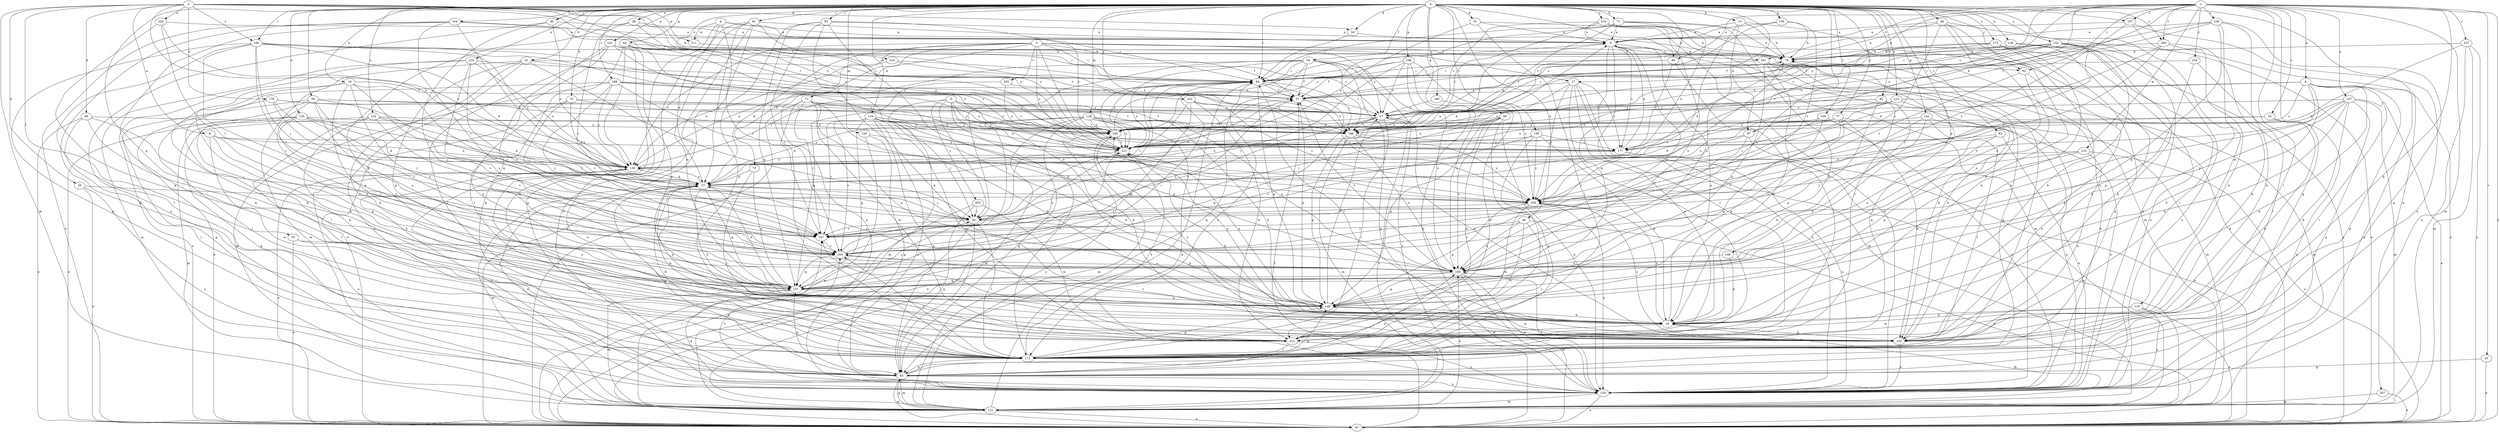 strict digraph  {
0;
1;
2;
3;
4;
5;
6;
8;
9;
15;
16;
17;
18;
20;
25;
27;
31;
32;
34;
35;
36;
37;
39;
40;
42;
44;
47;
48;
50;
54;
55;
57;
60;
64;
65;
70;
71;
72;
73;
74;
77;
81;
83;
84;
85;
90;
92;
93;
97;
102;
107;
111;
116;
118;
119;
120;
121;
122;
124;
128;
129;
135;
137;
139;
141;
142;
146;
148;
149;
156;
157;
158;
159;
164;
165;
167;
168;
175;
176;
177;
186;
190;
195;
200;
201;
202;
203;
204;
207;
210;
211;
212;
213;
216;
220;
221;
222;
224;
230;
232;
234;
235;
237;
239;
0 -> 15  [label=b];
0 -> 16  [label=b];
0 -> 31  [label=d];
0 -> 32  [label=d];
0 -> 34  [label=d];
0 -> 39  [label=e];
0 -> 40  [label=e];
0 -> 42  [label=e];
0 -> 44  [label=e];
0 -> 48  [label=f];
0 -> 50  [label=f];
0 -> 54  [label=f];
0 -> 60  [label=g];
0 -> 64  [label=g];
0 -> 70  [label=h];
0 -> 71  [label=h];
0 -> 77  [label=i];
0 -> 81  [label=i];
0 -> 83  [label=i];
0 -> 84  [label=i];
0 -> 85  [label=j];
0 -> 90  [label=j];
0 -> 92  [label=j];
0 -> 97  [label=k];
0 -> 107  [label=l];
0 -> 116  [label=m];
0 -> 118  [label=m];
0 -> 119  [label=m];
0 -> 120  [label=m];
0 -> 122  [label=n];
0 -> 124  [label=n];
0 -> 128  [label=n];
0 -> 135  [label=o];
0 -> 141  [label=p];
0 -> 142  [label=p];
0 -> 146  [label=p];
0 -> 148  [label=p];
0 -> 156  [label=q];
0 -> 157  [label=q];
0 -> 158  [label=r];
0 -> 159  [label=r];
0 -> 164  [label=r];
0 -> 165  [label=r];
0 -> 168  [label=s];
0 -> 175  [label=s];
0 -> 186  [label=t];
0 -> 190  [label=u];
0 -> 195  [label=u];
0 -> 200  [label=v];
0 -> 207  [label=w];
0 -> 213  [label=x];
0 -> 216  [label=x];
0 -> 222  [label=y];
0 -> 224  [label=y];
0 -> 232  [label=z];
1 -> 6  [label=a];
1 -> 17  [label=b];
1 -> 20  [label=c];
1 -> 25  [label=c];
1 -> 27  [label=c];
1 -> 44  [label=e];
1 -> 47  [label=e];
1 -> 65  [label=g];
1 -> 92  [label=j];
1 -> 97  [label=k];
1 -> 102  [label=k];
1 -> 107  [label=l];
1 -> 111  [label=l];
1 -> 121  [label=m];
1 -> 137  [label=o];
1 -> 186  [label=t];
1 -> 200  [label=v];
1 -> 201  [label=v];
1 -> 210  [label=w];
1 -> 230  [label=y];
1 -> 234  [label=z];
1 -> 235  [label=z];
1 -> 237  [label=z];
2 -> 8  [label=a];
2 -> 17  [label=b];
2 -> 34  [label=d];
2 -> 35  [label=d];
2 -> 36  [label=d];
2 -> 55  [label=f];
2 -> 57  [label=f];
2 -> 121  [label=m];
2 -> 139  [label=o];
2 -> 165  [label=r];
2 -> 176  [label=s];
2 -> 177  [label=s];
2 -> 211  [label=w];
2 -> 220  [label=x];
2 -> 230  [label=y];
3 -> 27  [label=c];
3 -> 37  [label=d];
3 -> 57  [label=f];
3 -> 72  [label=h];
3 -> 73  [label=h];
3 -> 84  [label=i];
3 -> 92  [label=j];
3 -> 129  [label=n];
3 -> 139  [label=o];
3 -> 201  [label=v];
3 -> 202  [label=v];
3 -> 221  [label=x];
3 -> 230  [label=y];
4 -> 9  [label=a];
4 -> 37  [label=d];
4 -> 65  [label=g];
4 -> 84  [label=i];
4 -> 167  [label=r];
4 -> 211  [label=w];
5 -> 27  [label=c];
5 -> 93  [label=j];
5 -> 102  [label=k];
5 -> 111  [label=l];
5 -> 121  [label=m];
5 -> 186  [label=t];
5 -> 203  [label=v];
5 -> 230  [label=y];
5 -> 239  [label=z];
6 -> 18  [label=b];
6 -> 57  [label=f];
6 -> 65  [label=g];
6 -> 111  [label=l];
6 -> 129  [label=n];
6 -> 177  [label=s];
6 -> 186  [label=t];
6 -> 204  [label=v];
6 -> 212  [label=w];
6 -> 230  [label=y];
8 -> 139  [label=o];
8 -> 157  [label=q];
8 -> 204  [label=v];
8 -> 212  [label=w];
8 -> 221  [label=x];
9 -> 74  [label=h];
9 -> 111  [label=l];
9 -> 121  [label=m];
9 -> 157  [label=q];
9 -> 177  [label=s];
9 -> 186  [label=t];
9 -> 195  [label=u];
15 -> 9  [label=a];
15 -> 74  [label=h];
15 -> 121  [label=m];
15 -> 195  [label=u];
15 -> 204  [label=v];
16 -> 57  [label=f];
16 -> 102  [label=k];
16 -> 111  [label=l];
16 -> 157  [label=q];
16 -> 167  [label=r];
16 -> 195  [label=u];
16 -> 204  [label=v];
17 -> 57  [label=f];
17 -> 111  [label=l];
17 -> 121  [label=m];
17 -> 129  [label=n];
17 -> 177  [label=s];
17 -> 212  [label=w];
17 -> 221  [label=x];
17 -> 239  [label=z];
18 -> 9  [label=a];
18 -> 37  [label=d];
18 -> 102  [label=k];
18 -> 121  [label=m];
18 -> 167  [label=r];
18 -> 204  [label=v];
18 -> 212  [label=w];
18 -> 230  [label=y];
18 -> 239  [label=z];
20 -> 47  [label=e];
20 -> 65  [label=g];
25 -> 102  [label=k];
25 -> 129  [label=n];
25 -> 221  [label=x];
25 -> 230  [label=y];
27 -> 74  [label=h];
27 -> 102  [label=k];
27 -> 111  [label=l];
27 -> 157  [label=q];
27 -> 167  [label=r];
27 -> 186  [label=t];
27 -> 230  [label=y];
31 -> 9  [label=a];
31 -> 111  [label=l];
31 -> 129  [label=n];
31 -> 221  [label=x];
32 -> 18  [label=b];
32 -> 27  [label=c];
32 -> 84  [label=i];
32 -> 93  [label=j];
32 -> 121  [label=m];
32 -> 129  [label=n];
32 -> 149  [label=p];
34 -> 74  [label=h];
34 -> 84  [label=i];
35 -> 47  [label=e];
35 -> 129  [label=n];
35 -> 239  [label=z];
36 -> 47  [label=e];
36 -> 111  [label=l];
36 -> 157  [label=q];
36 -> 167  [label=r];
36 -> 230  [label=y];
37 -> 9  [label=a];
37 -> 18  [label=b];
37 -> 57  [label=f];
37 -> 65  [label=g];
37 -> 93  [label=j];
37 -> 121  [label=m];
37 -> 129  [label=n];
37 -> 139  [label=o];
37 -> 157  [label=q];
37 -> 195  [label=u];
37 -> 212  [label=w];
37 -> 239  [label=z];
39 -> 9  [label=a];
39 -> 149  [label=p];
39 -> 167  [label=r];
39 -> 230  [label=y];
40 -> 47  [label=e];
40 -> 111  [label=l];
40 -> 167  [label=r];
40 -> 195  [label=u];
40 -> 204  [label=v];
40 -> 212  [label=w];
42 -> 18  [label=b];
42 -> 27  [label=c];
42 -> 121  [label=m];
42 -> 149  [label=p];
42 -> 186  [label=t];
42 -> 239  [label=z];
44 -> 84  [label=i];
44 -> 111  [label=l];
44 -> 177  [label=s];
47 -> 57  [label=f];
48 -> 9  [label=a];
48 -> 18  [label=b];
48 -> 74  [label=h];
48 -> 102  [label=k];
48 -> 129  [label=n];
48 -> 195  [label=u];
48 -> 239  [label=z];
50 -> 27  [label=c];
50 -> 65  [label=g];
50 -> 93  [label=j];
50 -> 102  [label=k];
50 -> 111  [label=l];
50 -> 186  [label=t];
50 -> 195  [label=u];
50 -> 204  [label=v];
54 -> 47  [label=e];
54 -> 57  [label=f];
54 -> 65  [label=g];
54 -> 84  [label=i];
54 -> 93  [label=j];
54 -> 129  [label=n];
54 -> 139  [label=o];
54 -> 186  [label=t];
54 -> 195  [label=u];
54 -> 221  [label=x];
55 -> 47  [label=e];
55 -> 204  [label=v];
55 -> 212  [label=w];
57 -> 27  [label=c];
57 -> 149  [label=p];
57 -> 186  [label=t];
60 -> 65  [label=g];
60 -> 93  [label=j];
60 -> 129  [label=n];
60 -> 149  [label=p];
60 -> 195  [label=u];
60 -> 212  [label=w];
60 -> 221  [label=x];
60 -> 230  [label=y];
64 -> 74  [label=h];
64 -> 111  [label=l];
64 -> 139  [label=o];
64 -> 149  [label=p];
64 -> 212  [label=w];
64 -> 221  [label=x];
64 -> 230  [label=y];
64 -> 239  [label=z];
65 -> 47  [label=e];
65 -> 93  [label=j];
65 -> 121  [label=m];
65 -> 129  [label=n];
65 -> 149  [label=p];
65 -> 157  [label=q];
65 -> 195  [label=u];
70 -> 27  [label=c];
70 -> 37  [label=d];
70 -> 157  [label=q];
70 -> 167  [label=r];
70 -> 230  [label=y];
71 -> 9  [label=a];
71 -> 18  [label=b];
71 -> 74  [label=h];
71 -> 84  [label=i];
71 -> 139  [label=o];
71 -> 186  [label=t];
71 -> 230  [label=y];
72 -> 18  [label=b];
72 -> 27  [label=c];
72 -> 47  [label=e];
72 -> 111  [label=l];
72 -> 149  [label=p];
72 -> 167  [label=r];
72 -> 177  [label=s];
72 -> 186  [label=t];
72 -> 212  [label=w];
73 -> 37  [label=d];
73 -> 111  [label=l];
73 -> 157  [label=q];
74 -> 84  [label=i];
74 -> 102  [label=k];
74 -> 239  [label=z];
77 -> 37  [label=d];
77 -> 102  [label=k];
77 -> 129  [label=n];
77 -> 149  [label=p];
77 -> 186  [label=t];
77 -> 204  [label=v];
77 -> 230  [label=y];
81 -> 9  [label=a];
81 -> 37  [label=d];
81 -> 47  [label=e];
81 -> 65  [label=g];
81 -> 129  [label=n];
81 -> 157  [label=q];
81 -> 230  [label=y];
83 -> 129  [label=n];
83 -> 149  [label=p];
83 -> 177  [label=s];
83 -> 195  [label=u];
84 -> 57  [label=f];
84 -> 111  [label=l];
84 -> 149  [label=p];
84 -> 167  [label=r];
84 -> 186  [label=t];
84 -> 221  [label=x];
84 -> 239  [label=z];
85 -> 9  [label=a];
85 -> 18  [label=b];
85 -> 102  [label=k];
85 -> 111  [label=l];
85 -> 157  [label=q];
85 -> 204  [label=v];
85 -> 230  [label=y];
90 -> 9  [label=a];
90 -> 129  [label=n];
90 -> 139  [label=o];
90 -> 204  [label=v];
92 -> 102  [label=k];
92 -> 195  [label=u];
92 -> 239  [label=z];
93 -> 47  [label=e];
93 -> 84  [label=i];
93 -> 111  [label=l];
93 -> 149  [label=p];
93 -> 167  [label=r];
97 -> 47  [label=e];
97 -> 167  [label=r];
97 -> 204  [label=v];
97 -> 221  [label=x];
102 -> 74  [label=h];
102 -> 84  [label=i];
102 -> 129  [label=n];
102 -> 139  [label=o];
102 -> 149  [label=p];
102 -> 230  [label=y];
102 -> 239  [label=z];
107 -> 9  [label=a];
107 -> 129  [label=n];
107 -> 212  [label=w];
107 -> 239  [label=z];
111 -> 37  [label=d];
111 -> 65  [label=g];
111 -> 149  [label=p];
111 -> 204  [label=v];
111 -> 221  [label=x];
116 -> 18  [label=b];
116 -> 37  [label=d];
116 -> 65  [label=g];
116 -> 93  [label=j];
116 -> 121  [label=m];
116 -> 129  [label=n];
116 -> 186  [label=t];
116 -> 195  [label=u];
116 -> 221  [label=x];
116 -> 230  [label=y];
118 -> 18  [label=b];
118 -> 47  [label=e];
118 -> 129  [label=n];
118 -> 212  [label=w];
119 -> 18  [label=b];
119 -> 65  [label=g];
119 -> 93  [label=j];
119 -> 129  [label=n];
119 -> 157  [label=q];
119 -> 167  [label=r];
119 -> 186  [label=t];
119 -> 195  [label=u];
119 -> 204  [label=v];
119 -> 212  [label=w];
119 -> 221  [label=x];
119 -> 230  [label=y];
119 -> 239  [label=z];
120 -> 47  [label=e];
120 -> 65  [label=g];
120 -> 221  [label=x];
121 -> 27  [label=c];
121 -> 47  [label=e];
121 -> 65  [label=g];
121 -> 84  [label=i];
121 -> 139  [label=o];
121 -> 167  [label=r];
121 -> 195  [label=u];
121 -> 230  [label=y];
122 -> 37  [label=d];
122 -> 65  [label=g];
122 -> 102  [label=k];
122 -> 111  [label=l];
122 -> 139  [label=o];
122 -> 204  [label=v];
122 -> 230  [label=y];
124 -> 47  [label=e];
124 -> 84  [label=i];
124 -> 121  [label=m];
124 -> 139  [label=o];
124 -> 195  [label=u];
124 -> 204  [label=v];
128 -> 47  [label=e];
128 -> 74  [label=h];
128 -> 84  [label=i];
128 -> 102  [label=k];
128 -> 111  [label=l];
129 -> 47  [label=e];
129 -> 74  [label=h];
129 -> 121  [label=m];
129 -> 139  [label=o];
129 -> 157  [label=q];
129 -> 195  [label=u];
129 -> 204  [label=v];
135 -> 37  [label=d];
135 -> 47  [label=e];
135 -> 93  [label=j];
135 -> 121  [label=m];
135 -> 139  [label=o];
135 -> 157  [label=q];
135 -> 186  [label=t];
135 -> 195  [label=u];
137 -> 18  [label=b];
137 -> 27  [label=c];
137 -> 47  [label=e];
137 -> 65  [label=g];
137 -> 102  [label=k];
137 -> 121  [label=m];
137 -> 195  [label=u];
137 -> 221  [label=x];
137 -> 239  [label=z];
139 -> 37  [label=d];
139 -> 47  [label=e];
139 -> 74  [label=h];
139 -> 84  [label=i];
139 -> 111  [label=l];
141 -> 27  [label=c];
141 -> 47  [label=e];
141 -> 74  [label=h];
141 -> 111  [label=l];
141 -> 157  [label=q];
141 -> 221  [label=x];
142 -> 18  [label=b];
142 -> 111  [label=l];
142 -> 129  [label=n];
142 -> 195  [label=u];
142 -> 230  [label=y];
146 -> 27  [label=c];
146 -> 57  [label=f];
146 -> 84  [label=i];
146 -> 129  [label=n];
146 -> 167  [label=r];
146 -> 195  [label=u];
146 -> 239  [label=z];
148 -> 18  [label=b];
148 -> 195  [label=u];
149 -> 18  [label=b];
149 -> 27  [label=c];
149 -> 139  [label=o];
149 -> 221  [label=x];
156 -> 9  [label=a];
156 -> 27  [label=c];
156 -> 74  [label=h];
156 -> 239  [label=z];
157 -> 37  [label=d];
157 -> 84  [label=i];
157 -> 93  [label=j];
157 -> 121  [label=m];
157 -> 149  [label=p];
158 -> 129  [label=n];
158 -> 149  [label=p];
158 -> 167  [label=r];
158 -> 186  [label=t];
159 -> 18  [label=b];
159 -> 111  [label=l];
159 -> 139  [label=o];
159 -> 177  [label=s];
159 -> 204  [label=v];
159 -> 239  [label=z];
164 -> 9  [label=a];
164 -> 37  [label=d];
164 -> 47  [label=e];
164 -> 65  [label=g];
164 -> 111  [label=l];
164 -> 167  [label=r];
164 -> 186  [label=t];
165 -> 37  [label=d];
165 -> 65  [label=g];
165 -> 74  [label=h];
165 -> 93  [label=j];
165 -> 111  [label=l];
165 -> 139  [label=o];
165 -> 167  [label=r];
165 -> 186  [label=t];
165 -> 204  [label=v];
165 -> 221  [label=x];
167 -> 204  [label=v];
168 -> 47  [label=e];
168 -> 57  [label=f];
168 -> 121  [label=m];
168 -> 139  [label=o];
168 -> 177  [label=s];
168 -> 204  [label=v];
168 -> 221  [label=x];
168 -> 239  [label=z];
175 -> 18  [label=b];
175 -> 27  [label=c];
175 -> 57  [label=f];
175 -> 65  [label=g];
175 -> 74  [label=h];
175 -> 129  [label=n];
176 -> 27  [label=c];
176 -> 93  [label=j];
176 -> 149  [label=p];
176 -> 167  [label=r];
176 -> 177  [label=s];
177 -> 9  [label=a];
177 -> 121  [label=m];
177 -> 129  [label=n];
177 -> 139  [label=o];
186 -> 121  [label=m];
186 -> 149  [label=p];
186 -> 177  [label=s];
186 -> 195  [label=u];
186 -> 239  [label=z];
190 -> 27  [label=c];
190 -> 212  [label=w];
195 -> 47  [label=e];
195 -> 57  [label=f];
195 -> 129  [label=n];
195 -> 149  [label=p];
195 -> 157  [label=q];
200 -> 37  [label=d];
200 -> 47  [label=e];
200 -> 74  [label=h];
200 -> 102  [label=k];
200 -> 239  [label=z];
201 -> 18  [label=b];
201 -> 65  [label=g];
201 -> 84  [label=i];
201 -> 111  [label=l];
201 -> 129  [label=n];
201 -> 157  [label=q];
202 -> 57  [label=f];
202 -> 157  [label=q];
202 -> 221  [label=x];
203 -> 47  [label=e];
203 -> 65  [label=g];
203 -> 93  [label=j];
203 -> 212  [label=w];
204 -> 57  [label=f];
204 -> 157  [label=q];
204 -> 195  [label=u];
204 -> 221  [label=x];
207 -> 47  [label=e];
207 -> 121  [label=m];
210 -> 47  [label=e];
210 -> 93  [label=j];
210 -> 102  [label=k];
210 -> 139  [label=o];
210 -> 157  [label=q];
211 -> 84  [label=i];
212 -> 111  [label=l];
212 -> 129  [label=n];
213 -> 27  [label=c];
213 -> 111  [label=l];
213 -> 121  [label=m];
213 -> 177  [label=s];
213 -> 239  [label=z];
216 -> 9  [label=a];
216 -> 27  [label=c];
216 -> 47  [label=e];
216 -> 74  [label=h];
216 -> 111  [label=l];
216 -> 186  [label=t];
216 -> 195  [label=u];
220 -> 9  [label=a];
220 -> 139  [label=o];
220 -> 167  [label=r];
220 -> 212  [label=w];
221 -> 47  [label=e];
221 -> 57  [label=f];
221 -> 102  [label=k];
221 -> 139  [label=o];
222 -> 27  [label=c];
222 -> 157  [label=q];
222 -> 212  [label=w];
222 -> 221  [label=x];
222 -> 239  [label=z];
224 -> 84  [label=i];
224 -> 139  [label=o];
224 -> 186  [label=t];
230 -> 9  [label=a];
230 -> 84  [label=i];
230 -> 121  [label=m];
230 -> 221  [label=x];
232 -> 18  [label=b];
232 -> 27  [label=c];
232 -> 47  [label=e];
232 -> 57  [label=f];
232 -> 74  [label=h];
232 -> 84  [label=i];
232 -> 102  [label=k];
232 -> 129  [label=n];
232 -> 167  [label=r];
232 -> 177  [label=s];
234 -> 84  [label=i];
234 -> 111  [label=l];
234 -> 149  [label=p];
235 -> 9  [label=a];
235 -> 65  [label=g];
235 -> 102  [label=k];
235 -> 149  [label=p];
235 -> 157  [label=q];
235 -> 221  [label=x];
235 -> 230  [label=y];
237 -> 37  [label=d];
237 -> 47  [label=e];
237 -> 74  [label=h];
237 -> 121  [label=m];
237 -> 129  [label=n];
239 -> 93  [label=j];
239 -> 129  [label=n];
239 -> 149  [label=p];
239 -> 212  [label=w];
}
